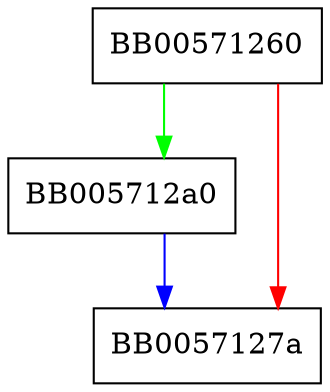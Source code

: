 digraph CONF_dump_bio {
  node [shape="box"];
  graph [splines=ortho];
  BB00571260 -> BB005712a0 [color="green"];
  BB00571260 -> BB0057127a [color="red"];
  BB005712a0 -> BB0057127a [color="blue"];
}